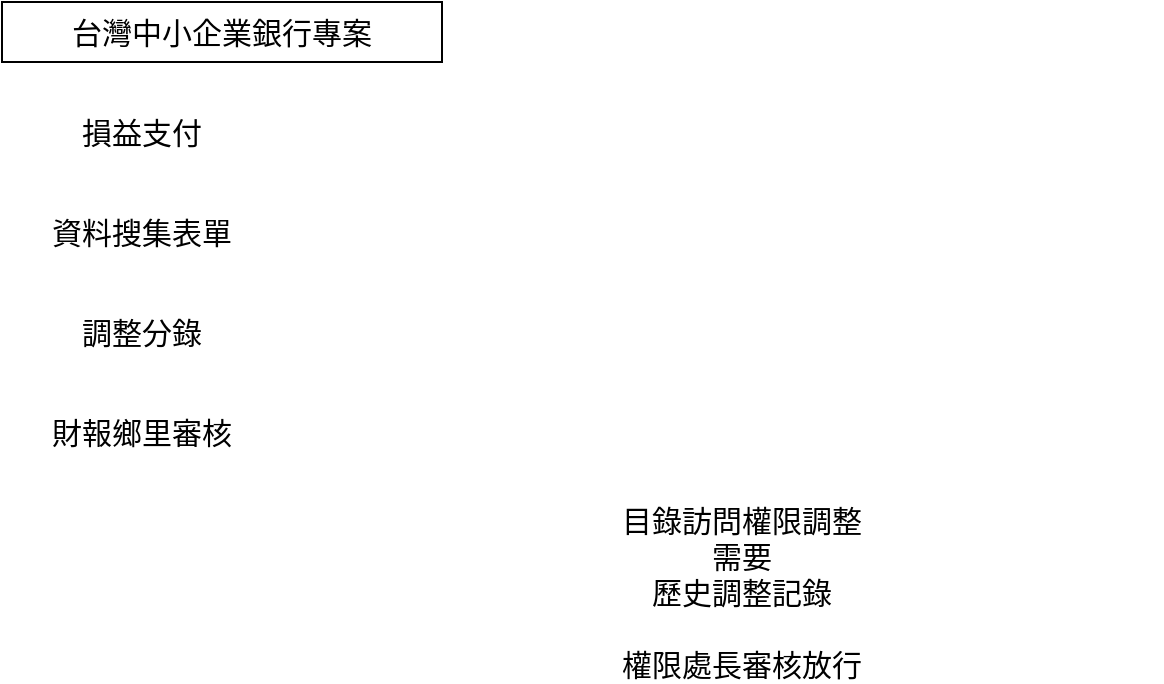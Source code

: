 <mxfile version="13.3.0" type="github">
  <diagram id="gOxjWqndbTgd0gdppwYL" name="Page-1">
    <mxGraphModel dx="1186" dy="741" grid="1" gridSize="10" guides="1" tooltips="1" connect="1" arrows="1" fold="1" page="1" pageScale="1" pageWidth="827" pageHeight="1169" math="0" shadow="0">
      <root>
        <mxCell id="0" />
        <mxCell id="1" parent="0" />
        <mxCell id="EHD3b7K-IgmZufrtEBsW-1" value="台灣中小企業銀行專案" style="rounded=0;whiteSpace=wrap;html=1;fontSize=15;" vertex="1" parent="1">
          <mxGeometry x="20" y="30" width="220" height="30" as="geometry" />
        </mxCell>
        <mxCell id="EHD3b7K-IgmZufrtEBsW-2" value="損益支付" style="text;html=1;strokeColor=none;fillColor=none;align=center;verticalAlign=middle;whiteSpace=wrap;rounded=0;fontSize=15;" vertex="1" parent="1">
          <mxGeometry x="40" y="80" width="100" height="30" as="geometry" />
        </mxCell>
        <mxCell id="EHD3b7K-IgmZufrtEBsW-3" value="資料搜集表單" style="text;html=1;strokeColor=none;fillColor=none;align=center;verticalAlign=middle;whiteSpace=wrap;rounded=0;fontSize=15;" vertex="1" parent="1">
          <mxGeometry x="40" y="130" width="100" height="30" as="geometry" />
        </mxCell>
        <mxCell id="EHD3b7K-IgmZufrtEBsW-4" value="調整分錄" style="text;html=1;strokeColor=none;fillColor=none;align=center;verticalAlign=middle;whiteSpace=wrap;rounded=0;fontSize=15;" vertex="1" parent="1">
          <mxGeometry x="40" y="180" width="100" height="30" as="geometry" />
        </mxCell>
        <mxCell id="EHD3b7K-IgmZufrtEBsW-5" value="目錄訪問權限調整&lt;br&gt;需要&lt;br&gt;歷史調整記錄&lt;br&gt;&lt;br&gt;權限處長審核放行" style="text;html=1;strokeColor=none;fillColor=none;align=center;verticalAlign=middle;whiteSpace=wrap;rounded=0;fontSize=15;" vertex="1" parent="1">
          <mxGeometry x="180" y="310" width="420" height="30" as="geometry" />
        </mxCell>
        <mxCell id="EHD3b7K-IgmZufrtEBsW-6" value="財報鄉里審核" style="text;html=1;strokeColor=none;fillColor=none;align=center;verticalAlign=middle;whiteSpace=wrap;rounded=0;fontSize=15;" vertex="1" parent="1">
          <mxGeometry x="40" y="230" width="100" height="30" as="geometry" />
        </mxCell>
      </root>
    </mxGraphModel>
  </diagram>
</mxfile>
